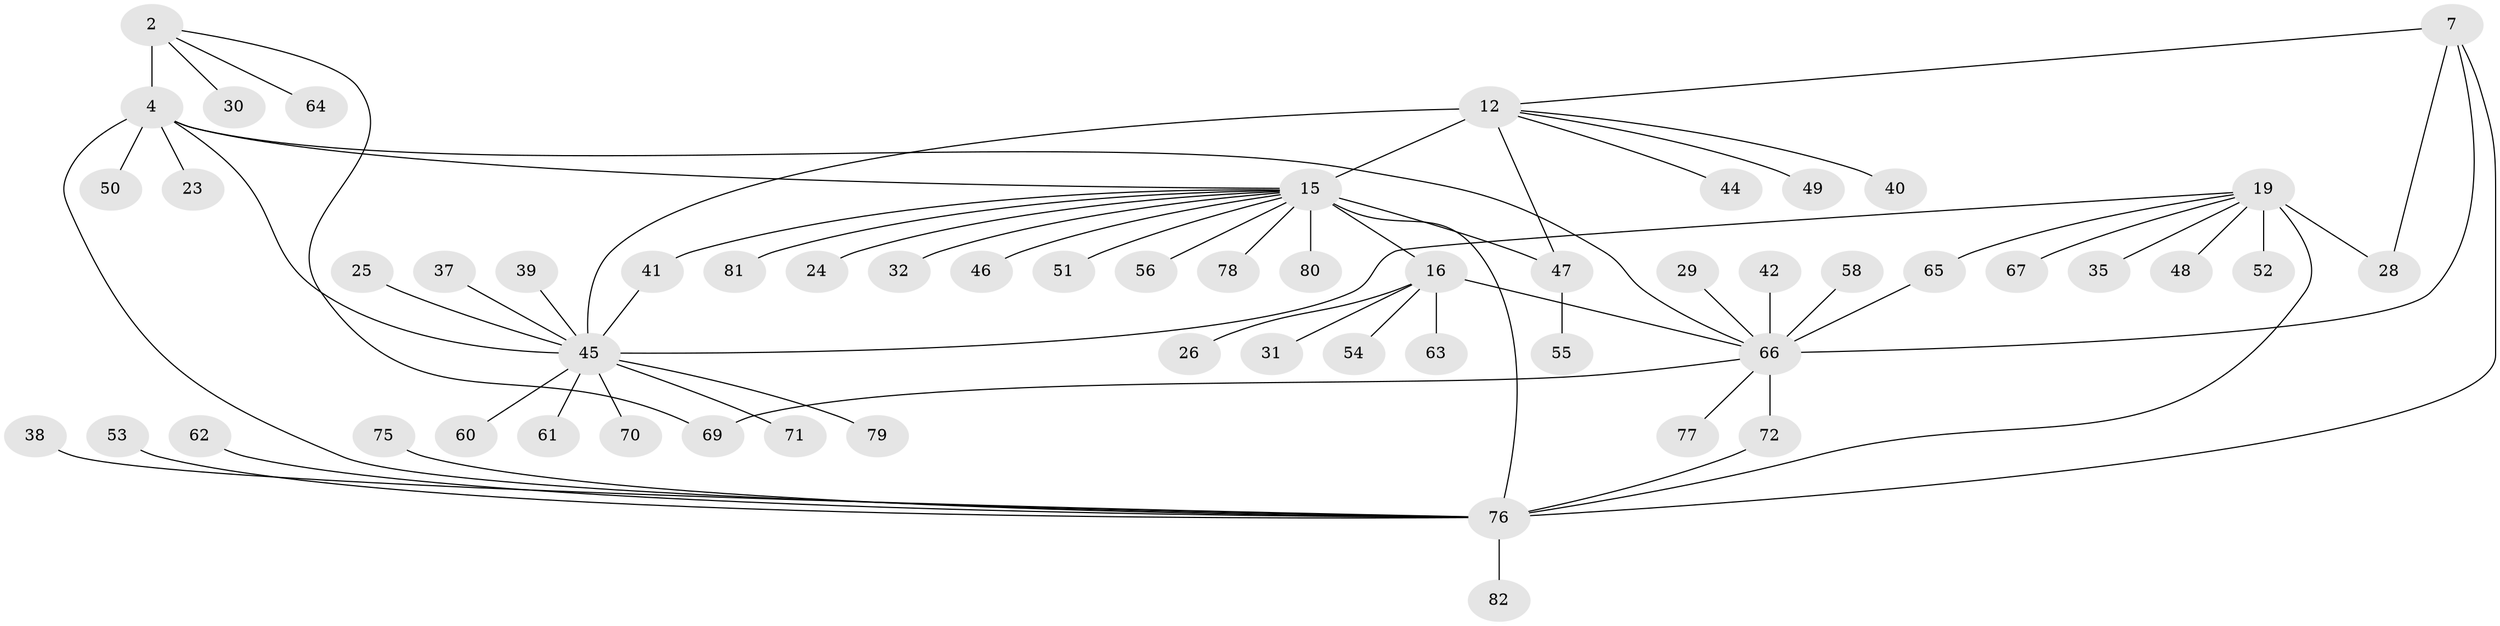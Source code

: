 // original degree distribution, {3: 0.06097560975609756, 6: 0.07317073170731707, 8: 0.06097560975609756, 4: 0.012195121951219513, 5: 0.024390243902439025, 10: 0.012195121951219513, 13: 0.012195121951219513, 9: 0.012195121951219513, 7: 0.024390243902439025, 2: 0.18292682926829268, 1: 0.524390243902439}
// Generated by graph-tools (version 1.1) at 2025/58/03/04/25 21:58:05]
// undirected, 57 vertices, 68 edges
graph export_dot {
graph [start="1"]
  node [color=gray90,style=filled];
  2 [super="+1"];
  4 [super="+3"];
  7 [super="+6"];
  12 [super="+10"];
  15 [super="+14"];
  16 [super="+13"];
  19 [super="+18"];
  23;
  24;
  25;
  26;
  28;
  29;
  30;
  31;
  32;
  35;
  37;
  38;
  39;
  40;
  41;
  42;
  44;
  45 [super="+11"];
  46;
  47 [super="+22+27"];
  48;
  49;
  50;
  51;
  52;
  53;
  54;
  55;
  56;
  58 [super="+36"];
  60;
  61;
  62;
  63;
  64 [super="+43"];
  65;
  66 [super="+8"];
  67;
  69;
  70;
  71;
  72 [super="+57+68"];
  75;
  76 [super="+20"];
  77 [super="+59"];
  78 [super="+74"];
  79;
  80;
  81 [super="+34"];
  82;
  2 -- 4 [weight=4];
  2 -- 30;
  2 -- 69;
  2 -- 64;
  4 -- 23;
  4 -- 66 [weight=2];
  4 -- 50;
  4 -- 45 [weight=2];
  4 -- 15;
  4 -- 76;
  7 -- 28;
  7 -- 12;
  7 -- 66 [weight=4];
  7 -- 76;
  12 -- 15;
  12 -- 44;
  12 -- 49;
  12 -- 40;
  12 -- 47;
  12 -- 45 [weight=4];
  15 -- 16 [weight=4];
  15 -- 51;
  15 -- 56;
  15 -- 76 [weight=2];
  15 -- 32;
  15 -- 41;
  15 -- 46;
  15 -- 80;
  15 -- 24;
  15 -- 47 [weight=2];
  15 -- 81;
  15 -- 78;
  16 -- 54;
  16 -- 63;
  16 -- 26;
  16 -- 31;
  16 -- 66;
  19 -- 28;
  19 -- 35;
  19 -- 48;
  19 -- 65;
  19 -- 67;
  19 -- 52;
  19 -- 45;
  19 -- 76 [weight=4];
  25 -- 45;
  29 -- 66;
  37 -- 45;
  38 -- 76;
  39 -- 45;
  41 -- 45;
  42 -- 66;
  45 -- 70;
  45 -- 71;
  45 -- 79;
  45 -- 60;
  45 -- 61;
  47 -- 55;
  53 -- 76;
  58 -- 66;
  62 -- 76;
  65 -- 66;
  66 -- 69;
  66 -- 72;
  66 -- 77;
  72 -- 76;
  75 -- 76;
  76 -- 82;
}
